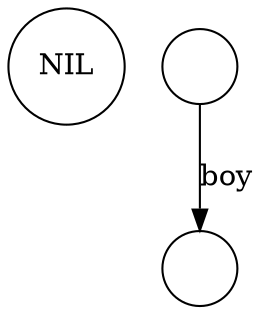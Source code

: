 digraph G{
    margin=0;
	node[shape=circle]
	NIL;
	t[label=""];
	tboy[label=""];
	t->tboy[label="boy"];
	{rank=same; NIL; t}
}
